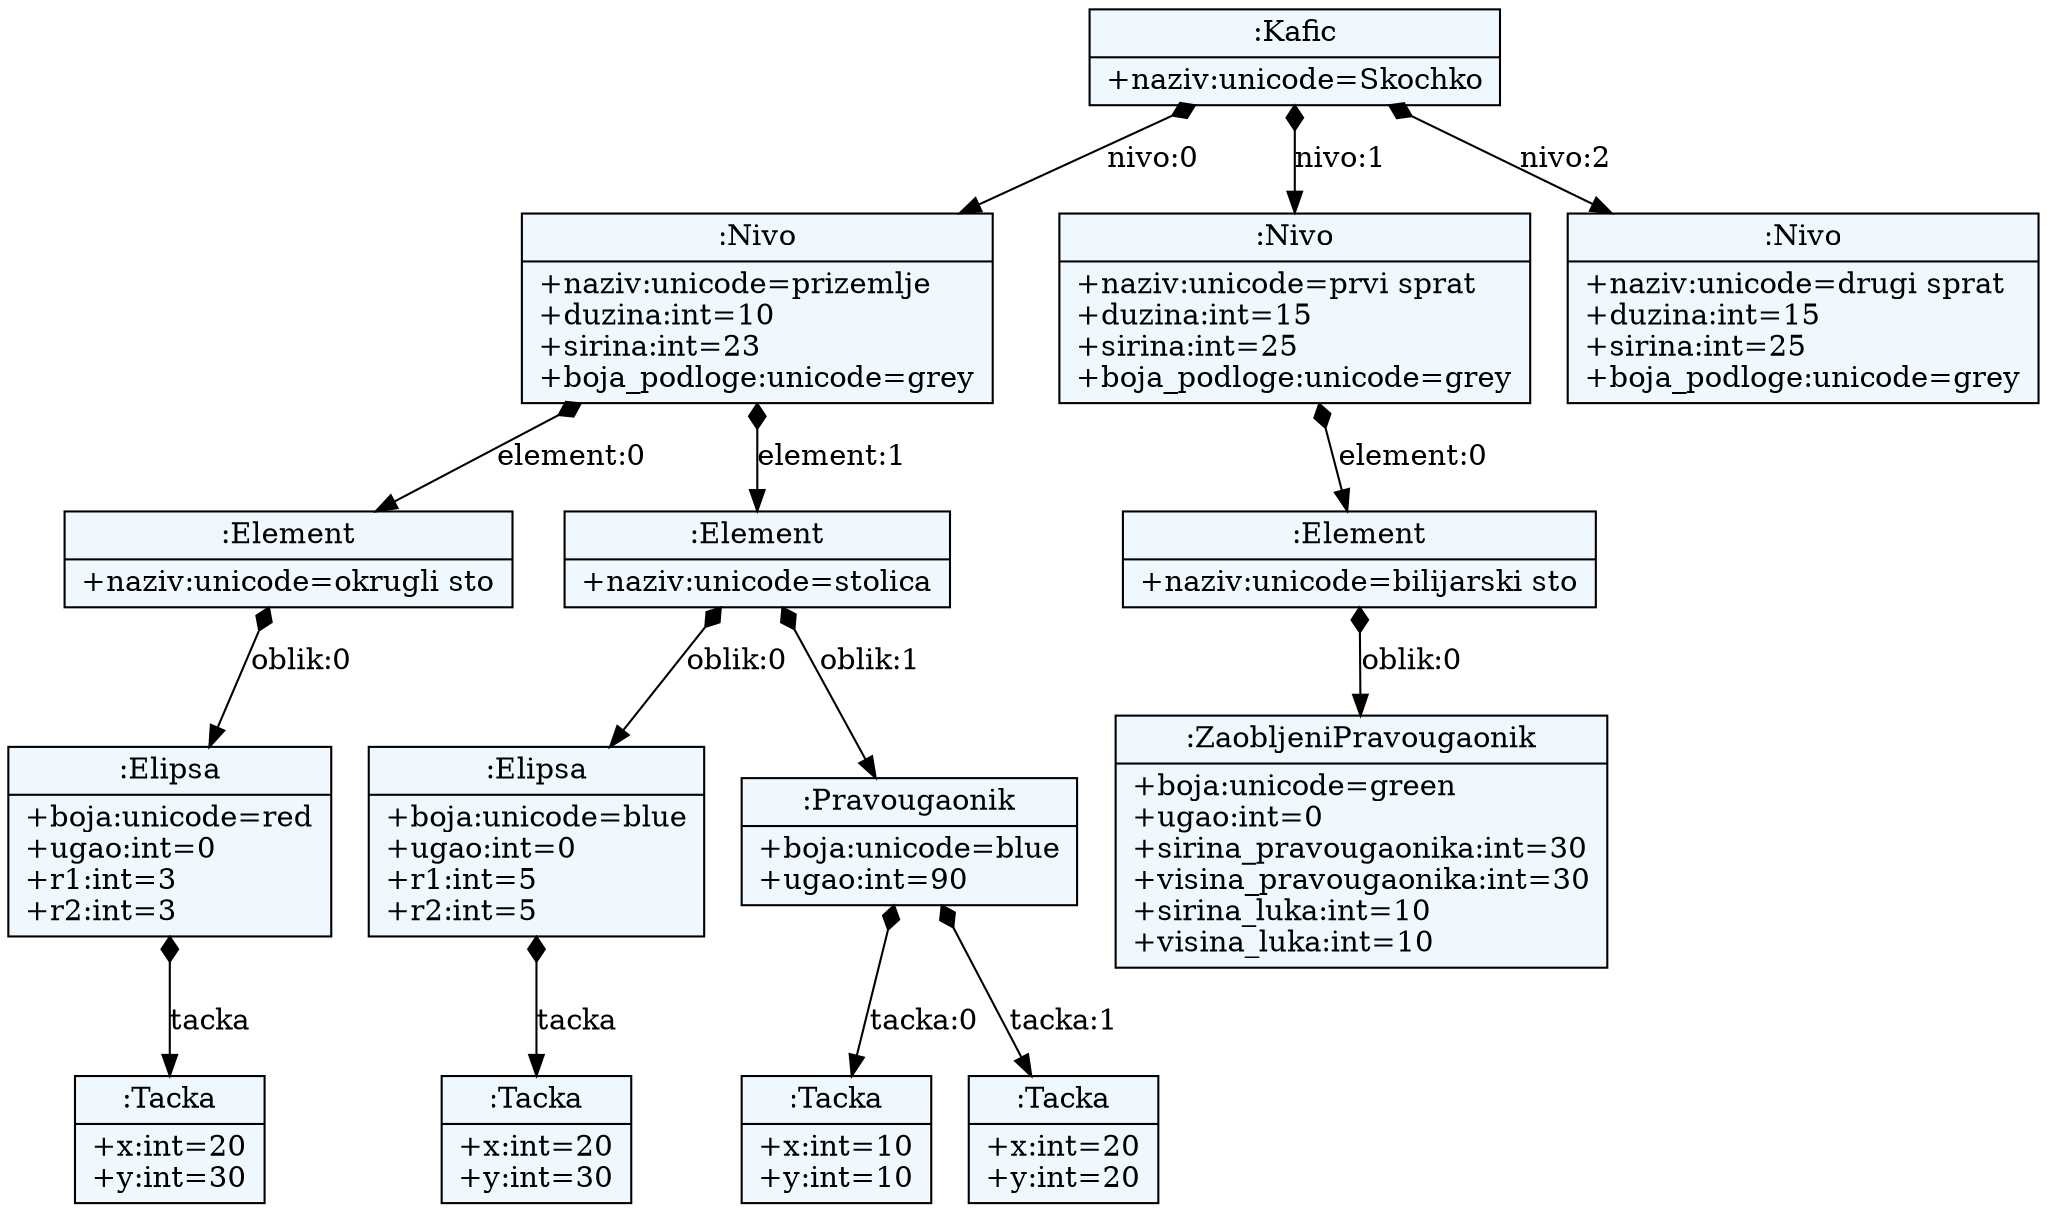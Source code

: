 
    digraph xtext {
    fontname = "Bitstream Vera Sans"
    fontsize = 8
    node[
        shape=record,
        style=filled,
        fillcolor=aliceblue
    ]
    edge[dir=black,arrowtail=empty]


49347600 -> 49347760 [label="nivo:0" arrowtail=diamond dir=both]
49347760 -> 49347952 [label="element:0" arrowtail=diamond dir=both]
49347952 -> 49348080 [label="oblik:0" arrowtail=diamond dir=both]
49348080 -> 49348272 [label="tacka" arrowtail=diamond dir=both]
49348272[label="{:Tacka|+x:int=20\l+y:int=30\l}"]
49348080[label="{:Elipsa|+boja:unicode=red\l+ugao:int=0\l+r1:int=3\l+r2:int=3\l}"]
49347952[label="{:Element|+naziv:unicode=okrugli sto\l}"]
49347760 -> 49348048 [label="element:1" arrowtail=diamond dir=both]
49348048 -> 49348368 [label="oblik:0" arrowtail=diamond dir=both]
49348368 -> 49348432 [label="tacka" arrowtail=diamond dir=both]
49348432[label="{:Tacka|+x:int=20\l+y:int=30\l}"]
49348368[label="{:Elipsa|+boja:unicode=blue\l+ugao:int=0\l+r1:int=5\l+r2:int=5\l}"]
49348048 -> 49348400 [label="oblik:1" arrowtail=diamond dir=both]
49348400 -> 49348592 [label="tacka:0" arrowtail=diamond dir=both]
49348592[label="{:Tacka|+x:int=10\l+y:int=10\l}"]
49348400 -> 49541200 [label="tacka:1" arrowtail=diamond dir=both]
49541200[label="{:Tacka|+x:int=20\l+y:int=20\l}"]
49348400[label="{:Pravougaonik|+boja:unicode=blue\l+ugao:int=90\l}"]
49348048[label="{:Element|+naziv:unicode=stolica\l}"]
49347760[label="{:Nivo|+naziv:unicode=prizemlje\l+duzina:int=10\l+sirina:int=23\l+boja_podloge:unicode=grey\l}"]
49347600 -> 49347920 [label="nivo:1" arrowtail=diamond dir=both]
49347920 -> 49348464 [label="element:0" arrowtail=diamond dir=both]
49348464 -> 49541296 [label="oblik:0" arrowtail=diamond dir=both]
49541296[label="{:ZaobljeniPravougaonik|+boja:unicode=green\l+ugao:int=0\l+sirina_pravougaonika:int=30\l+visina_pravougaonika:int=30\l+sirina_luka:int=10\l+visina_luka:int=10\l}"]
49348464[label="{:Element|+naziv:unicode=bilijarski sto\l}"]
49347920[label="{:Nivo|+naziv:unicode=prvi sprat\l+duzina:int=15\l+sirina:int=25\l+boja_podloge:unicode=grey\l}"]
49347600 -> 49348304 [label="nivo:2" arrowtail=diamond dir=both]
49348304[label="{:Nivo|+naziv:unicode=drugi sprat\l+duzina:int=15\l+sirina:int=25\l+boja_podloge:unicode=grey\l}"]
49347600[label="{:Kafic|+naziv:unicode=Skochko\l}"]

}
